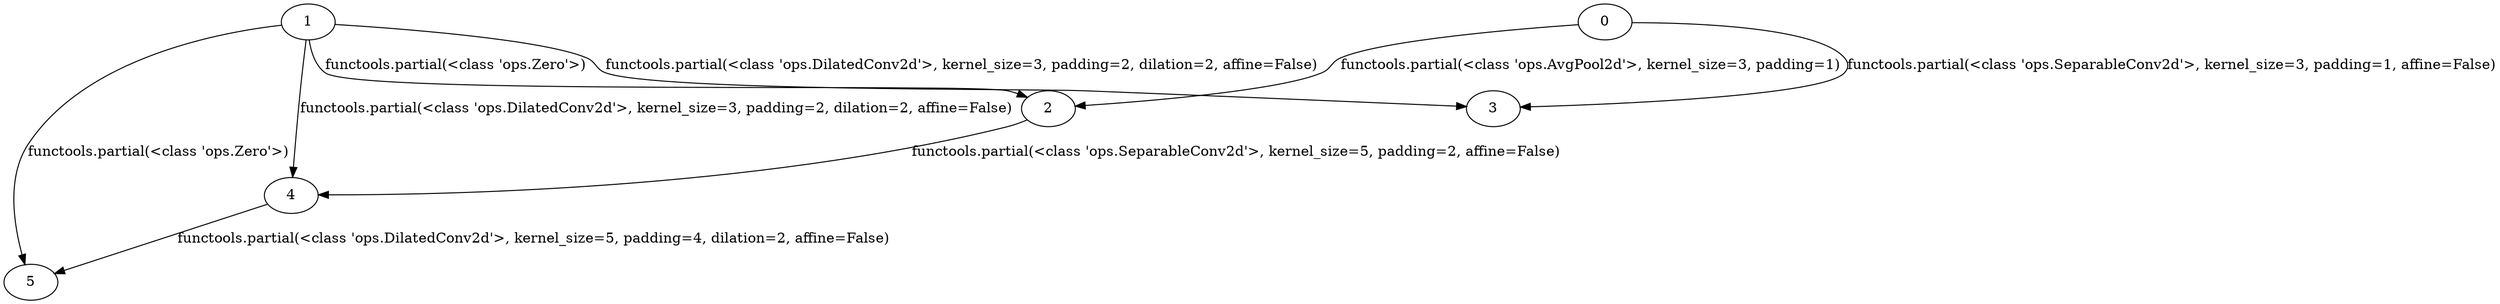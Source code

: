 digraph reduction_cell_0 {
	0 -> 2 [label="functools.partial(<class 'ops.AvgPool2d'>, kernel_size=3, padding=1)"]
	1 -> 2 [label="functools.partial(<class 'ops.Zero'>)"]
	1 -> 3 [label="functools.partial(<class 'ops.DilatedConv2d'>, kernel_size=3, padding=2, dilation=2, affine=False)"]
	0 -> 3 [label="functools.partial(<class 'ops.SeparableConv2d'>, kernel_size=3, padding=1, affine=False)"]
	1 -> 4 [label="functools.partial(<class 'ops.DilatedConv2d'>, kernel_size=3, padding=2, dilation=2, affine=False)"]
	2 -> 4 [label="functools.partial(<class 'ops.SeparableConv2d'>, kernel_size=5, padding=2, affine=False)"]
	4 -> 5 [label="functools.partial(<class 'ops.DilatedConv2d'>, kernel_size=5, padding=4, dilation=2, affine=False)"]
	1 -> 5 [label="functools.partial(<class 'ops.Zero'>)"]
}
